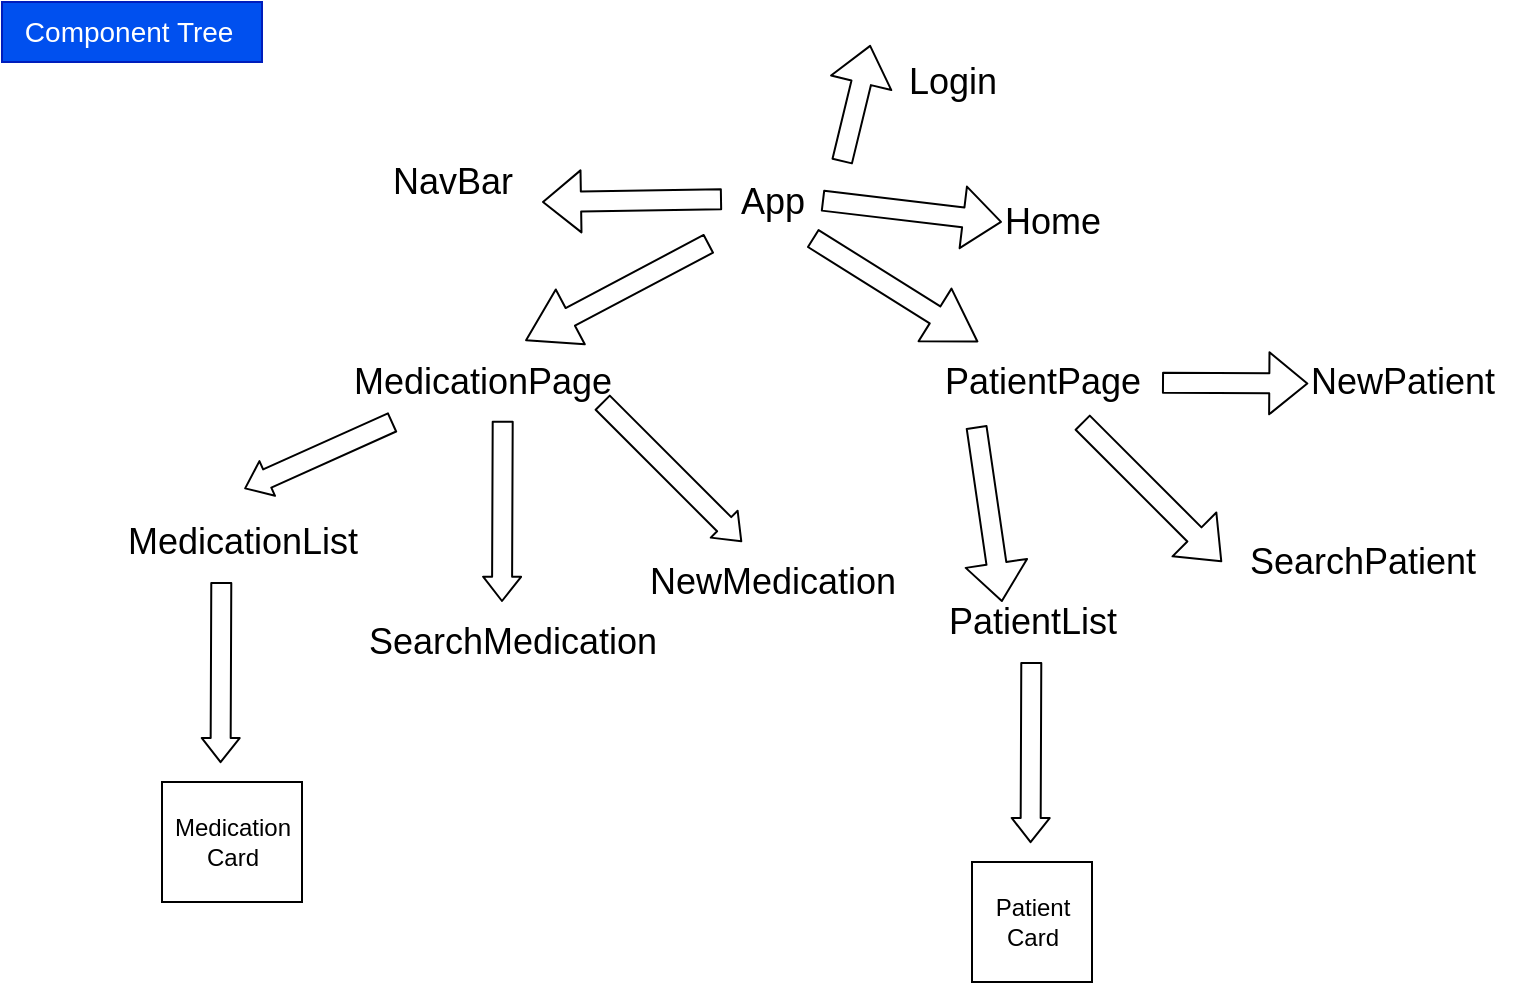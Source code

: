 <mxfile>
    <diagram id="6XWqpj9AVK6umooCeUkv" name="Page-1">
        <mxGraphModel dx="860" dy="1639" grid="1" gridSize="10" guides="1" tooltips="1" connect="1" arrows="1" fold="1" page="1" pageScale="1" pageWidth="850" pageHeight="1100" math="0" shadow="0">
            <root>
                <mxCell id="0"/>
                <mxCell id="1" parent="0"/>
                <mxCell id="2" value="&lt;font style=&quot;font-size: 18px;&quot;&gt;App&lt;/font&gt;" style="text;html=1;align=center;verticalAlign=middle;resizable=0;points=[];autosize=1;strokeColor=none;fillColor=none;" parent="1" vertex="1">
                    <mxGeometry x="365" y="30" width="60" height="40" as="geometry"/>
                </mxCell>
                <mxCell id="3" value="&lt;font style=&quot;font-size: 18px;&quot;&gt;MedicationPage&lt;/font&gt;" style="text;html=1;align=center;verticalAlign=middle;resizable=0;points=[];autosize=1;strokeColor=none;fillColor=none;fontSize=14;" parent="1" vertex="1">
                    <mxGeometry x="175" y="120" width="150" height="40" as="geometry"/>
                </mxCell>
                <mxCell id="4" value="&lt;font style=&quot;font-size: 18px;&quot;&gt;PatientPage&lt;/font&gt;" style="text;html=1;align=center;verticalAlign=middle;resizable=0;points=[];autosize=1;strokeColor=none;fillColor=none;fontSize=14;" parent="1" vertex="1">
                    <mxGeometry x="470" y="120" width="120" height="40" as="geometry"/>
                </mxCell>
                <mxCell id="6" value="" style="edgeStyle=none;orthogonalLoop=1;jettySize=auto;html=1;shape=flexArrow;rounded=1;startSize=8;endSize=8;fontSize=14;exitX=0.837;exitY=0.95;exitDx=0;exitDy=0;exitPerimeter=0;" parent="1" source="2" target="4" edge="1">
                    <mxGeometry width="100" relative="1" as="geometry">
                        <mxPoint x="260" y="140" as="sourcePoint"/>
                        <mxPoint x="360" y="140" as="targetPoint"/>
                        <Array as="points"/>
                    </mxGeometry>
                </mxCell>
                <mxCell id="7" value="" style="edgeStyle=none;orthogonalLoop=1;jettySize=auto;html=1;shape=flexArrow;rounded=1;startSize=8;endSize=8;fontSize=14;entryX=0.644;entryY=-0.016;entryDx=0;entryDy=0;entryPerimeter=0;exitX=-0.023;exitY=1.017;exitDx=0;exitDy=0;exitPerimeter=0;" parent="1" source="2" target="3" edge="1">
                    <mxGeometry width="100" relative="1" as="geometry">
                        <mxPoint x="170" y="130" as="sourcePoint"/>
                        <mxPoint x="270" y="130" as="targetPoint"/>
                        <Array as="points"/>
                    </mxGeometry>
                </mxCell>
                <mxCell id="10" value="&lt;font style=&quot;font-size: 14px;&quot;&gt;Component Tree&amp;nbsp;&lt;/font&gt;" style="text;html=1;align=center;verticalAlign=middle;resizable=0;points=[];autosize=1;strokeColor=#001DBC;fillColor=#0050ef;fontSize=8;fontColor=#ffffff;" parent="1" vertex="1">
                    <mxGeometry x="10" y="-50" width="130" height="30" as="geometry"/>
                </mxCell>
                <mxCell id="TLXiulKAbqf5RkJePnI0-21" value="&lt;font style=&quot;font-size: 18px;&quot;&gt;MedicationList&lt;/font&gt;" style="text;html=1;align=center;verticalAlign=middle;resizable=0;points=[];autosize=1;strokeColor=none;fillColor=none;fontSize=14;" parent="1" vertex="1">
                    <mxGeometry x="60" y="200" width="140" height="40" as="geometry"/>
                </mxCell>
                <mxCell id="TLXiulKAbqf5RkJePnI0-23" value="" style="edgeStyle=none;orthogonalLoop=1;jettySize=auto;html=1;fontSize=18;shape=flexArrow;entryX=0.508;entryY=-0.165;entryDx=0;entryDy=0;entryPerimeter=0;endWidth=8;endSize=3.7;" parent="1" source="3" target="TLXiulKAbqf5RkJePnI0-21" edge="1">
                    <mxGeometry width="100" relative="1" as="geometry">
                        <mxPoint x="160" y="170" as="sourcePoint"/>
                        <mxPoint x="330" y="160" as="targetPoint"/>
                        <Array as="points"/>
                    </mxGeometry>
                </mxCell>
                <mxCell id="TLXiulKAbqf5RkJePnI0-27" value="&lt;font style=&quot;font-size: 18px;&quot;&gt;SearchMedication&lt;/font&gt;" style="text;html=1;align=center;verticalAlign=middle;resizable=0;points=[];autosize=1;strokeColor=none;fillColor=none;fontSize=14;" parent="1" vertex="1">
                    <mxGeometry x="180" y="250" width="170" height="40" as="geometry"/>
                </mxCell>
                <mxCell id="TLXiulKAbqf5RkJePnI0-35" value="" style="edgeStyle=none;orthogonalLoop=1;jettySize=auto;html=1;fontSize=14;shape=flexArrow;" parent="1" edge="1">
                    <mxGeometry width="100" relative="1" as="geometry">
                        <mxPoint x="420" y="49.29" as="sourcePoint"/>
                        <mxPoint x="510" y="60" as="targetPoint"/>
                        <Array as="points"/>
                    </mxGeometry>
                </mxCell>
                <mxCell id="TLXiulKAbqf5RkJePnI0-36" value="&lt;font style=&quot;font-size: 18px;&quot;&gt;Home&lt;/font&gt;" style="text;html=1;align=center;verticalAlign=middle;resizable=0;points=[];autosize=1;strokeColor=none;fillColor=none;fontSize=14;" parent="1" vertex="1">
                    <mxGeometry x="500" y="40" width="70" height="40" as="geometry"/>
                </mxCell>
                <mxCell id="TLXiulKAbqf5RkJePnI0-38" value="" style="edgeStyle=none;orthogonalLoop=1;jettySize=auto;html=1;fontSize=14;shape=flexArrow;entryX=0.015;entryY=0.019;entryDx=0;entryDy=0;entryPerimeter=0;" parent="1" source="4" edge="1">
                    <mxGeometry width="100" relative="1" as="geometry">
                        <mxPoint x="560" y="160" as="sourcePoint"/>
                        <mxPoint x="663.15" y="140.76" as="targetPoint"/>
                        <Array as="points"/>
                    </mxGeometry>
                </mxCell>
                <mxCell id="22" value="" style="edgeStyle=none;orthogonalLoop=1;jettySize=auto;html=1;fontSize=14;shape=flexArrow;" edge="1" parent="1">
                    <mxGeometry width="100" relative="1" as="geometry">
                        <mxPoint x="370" y="48.57" as="sourcePoint"/>
                        <mxPoint x="280" y="50" as="targetPoint"/>
                        <Array as="points"/>
                    </mxGeometry>
                </mxCell>
                <mxCell id="23" value="&lt;font style=&quot;font-size: 18px;&quot;&gt;NavBar&lt;/font&gt;" style="text;html=1;align=center;verticalAlign=middle;resizable=0;points=[];autosize=1;strokeColor=none;fillColor=none;fontSize=14;" vertex="1" parent="1">
                    <mxGeometry x="195" y="20" width="80" height="40" as="geometry"/>
                </mxCell>
                <mxCell id="25" value="" style="edgeStyle=none;orthogonalLoop=1;jettySize=auto;html=1;fontSize=18;shape=flexArrow;endWidth=8;endSize=3.7;exitX=0.569;exitY=0.985;exitDx=0;exitDy=0;exitPerimeter=0;" edge="1" parent="1" source="3">
                    <mxGeometry width="100" relative="1" as="geometry">
                        <mxPoint x="279.356" y="166.6" as="sourcePoint"/>
                        <mxPoint x="260" y="250" as="targetPoint"/>
                        <Array as="points"/>
                    </mxGeometry>
                </mxCell>
                <mxCell id="26" value="&lt;font style=&quot;font-size: 18px;&quot;&gt;NewMedication&lt;br&gt;&lt;/font&gt;" style="text;html=1;align=center;verticalAlign=middle;resizable=0;points=[];autosize=1;strokeColor=none;fillColor=none;fontSize=14;" vertex="1" parent="1">
                    <mxGeometry x="320" y="220" width="150" height="40" as="geometry"/>
                </mxCell>
                <mxCell id="27" value="" style="edgeStyle=none;orthogonalLoop=1;jettySize=auto;html=1;fontSize=18;shape=flexArrow;endWidth=8;endSize=3.7;" edge="1" parent="1">
                    <mxGeometry width="100" relative="1" as="geometry">
                        <mxPoint x="310" y="150" as="sourcePoint"/>
                        <mxPoint x="380" y="220" as="targetPoint"/>
                        <Array as="points"/>
                    </mxGeometry>
                </mxCell>
                <mxCell id="28" value="" style="edgeStyle=none;orthogonalLoop=1;jettySize=auto;html=1;fontSize=14;shape=flexArrow;" edge="1" parent="1" source="4">
                    <mxGeometry width="100" relative="1" as="geometry">
                        <mxPoint x="570" y="180" as="sourcePoint"/>
                        <mxPoint x="620" y="230" as="targetPoint"/>
                        <Array as="points"/>
                    </mxGeometry>
                </mxCell>
                <mxCell id="29" value="" style="edgeStyle=none;orthogonalLoop=1;jettySize=auto;html=1;fontSize=14;shape=flexArrow;exitX=0.227;exitY=1.056;exitDx=0;exitDy=0;exitPerimeter=0;" edge="1" parent="1" source="4">
                    <mxGeometry width="100" relative="1" as="geometry">
                        <mxPoint x="450" y="179.997" as="sourcePoint"/>
                        <mxPoint x="510" y="250" as="targetPoint"/>
                        <Array as="points"/>
                    </mxGeometry>
                </mxCell>
                <mxCell id="30" value="&lt;font style=&quot;font-size: 18px;&quot;&gt;NewPatient&lt;br&gt;&lt;/font&gt;" style="text;html=1;align=center;verticalAlign=middle;resizable=0;points=[];autosize=1;strokeColor=none;fillColor=none;fontSize=14;" vertex="1" parent="1">
                    <mxGeometry x="650" y="120" width="120" height="40" as="geometry"/>
                </mxCell>
                <mxCell id="31" value="&lt;font style=&quot;font-size: 18px;&quot;&gt;SearchPatient&lt;/font&gt;" style="text;html=1;align=center;verticalAlign=middle;resizable=0;points=[];autosize=1;strokeColor=none;fillColor=none;fontSize=14;" vertex="1" parent="1">
                    <mxGeometry x="620" y="210" width="140" height="40" as="geometry"/>
                </mxCell>
                <mxCell id="32" value="&lt;font style=&quot;font-size: 18px;&quot;&gt;PatientList&lt;/font&gt;" style="text;html=1;align=center;verticalAlign=middle;resizable=0;points=[];autosize=1;strokeColor=none;fillColor=none;fontSize=14;" vertex="1" parent="1">
                    <mxGeometry x="470" y="240" width="110" height="40" as="geometry"/>
                </mxCell>
                <mxCell id="33" value="" style="edgeStyle=none;orthogonalLoop=1;jettySize=auto;html=1;fontSize=14;shape=flexArrow;entryX=-0.083;entryY=0.036;entryDx=0;entryDy=0;entryPerimeter=0;" edge="1" parent="1" target="34">
                    <mxGeometry width="100" relative="1" as="geometry">
                        <mxPoint x="430" y="30" as="sourcePoint"/>
                        <mxPoint x="500" y="10" as="targetPoint"/>
                        <Array as="points"/>
                    </mxGeometry>
                </mxCell>
                <mxCell id="34" value="&lt;font style=&quot;font-size: 18px;&quot;&gt;Login&lt;/font&gt;" style="text;html=1;align=center;verticalAlign=middle;resizable=0;points=[];autosize=1;strokeColor=none;fillColor=none;fontSize=14;" vertex="1" parent="1">
                    <mxGeometry x="450" y="-30" width="70" height="40" as="geometry"/>
                </mxCell>
                <mxCell id="35" value="" style="edgeStyle=none;orthogonalLoop=1;jettySize=auto;html=1;fontSize=18;shape=flexArrow;endWidth=8;endSize=3.7;exitX=0.569;exitY=0.985;exitDx=0;exitDy=0;exitPerimeter=0;" edge="1" parent="1">
                    <mxGeometry width="100" relative="1" as="geometry">
                        <mxPoint x="119.64" y="240.0" as="sourcePoint"/>
                        <mxPoint x="119.29" y="330.6" as="targetPoint"/>
                        <Array as="points"/>
                    </mxGeometry>
                </mxCell>
                <mxCell id="37" value="" style="whiteSpace=wrap;html=1;" vertex="1" parent="1">
                    <mxGeometry x="90" y="340" width="70" height="60" as="geometry"/>
                </mxCell>
                <mxCell id="38" value="Medication&lt;br&gt;Card" style="text;html=1;align=center;verticalAlign=middle;resizable=0;points=[];autosize=1;strokeColor=none;fillColor=none;" vertex="1" parent="1">
                    <mxGeometry x="85" y="350" width="80" height="40" as="geometry"/>
                </mxCell>
                <mxCell id="43" value="" style="edgeStyle=none;orthogonalLoop=1;jettySize=auto;html=1;fontSize=18;shape=flexArrow;endWidth=8;endSize=3.7;exitX=0.569;exitY=0.985;exitDx=0;exitDy=0;exitPerimeter=0;" edge="1" parent="1">
                    <mxGeometry width="100" relative="1" as="geometry">
                        <mxPoint x="524.64" y="280.0" as="sourcePoint"/>
                        <mxPoint x="524.29" y="370.6" as="targetPoint"/>
                        <Array as="points"/>
                    </mxGeometry>
                </mxCell>
                <mxCell id="44" value="" style="whiteSpace=wrap;html=1;" vertex="1" parent="1">
                    <mxGeometry x="495" y="380" width="60" height="60" as="geometry"/>
                </mxCell>
                <mxCell id="45" value="Patient&lt;br&gt;Card" style="text;html=1;align=center;verticalAlign=middle;resizable=0;points=[];autosize=1;strokeColor=none;fillColor=none;" vertex="1" parent="1">
                    <mxGeometry x="495" y="390" width="60" height="40" as="geometry"/>
                </mxCell>
            </root>
        </mxGraphModel>
    </diagram>
    <diagram id="SwO2Vlg05H1MLbYN5iHz" name="Page-2">
        <mxGraphModel grid="1" page="1" gridSize="10" guides="1" tooltips="1" connect="1" arrows="1" fold="1" pageScale="1" pageWidth="850" pageHeight="1100" math="0" shadow="0">
            <root>
                <mxCell id="0"/>
                <mxCell id="1" parent="0"/>
            </root>
        </mxGraphModel>
    </diagram>
</mxfile>